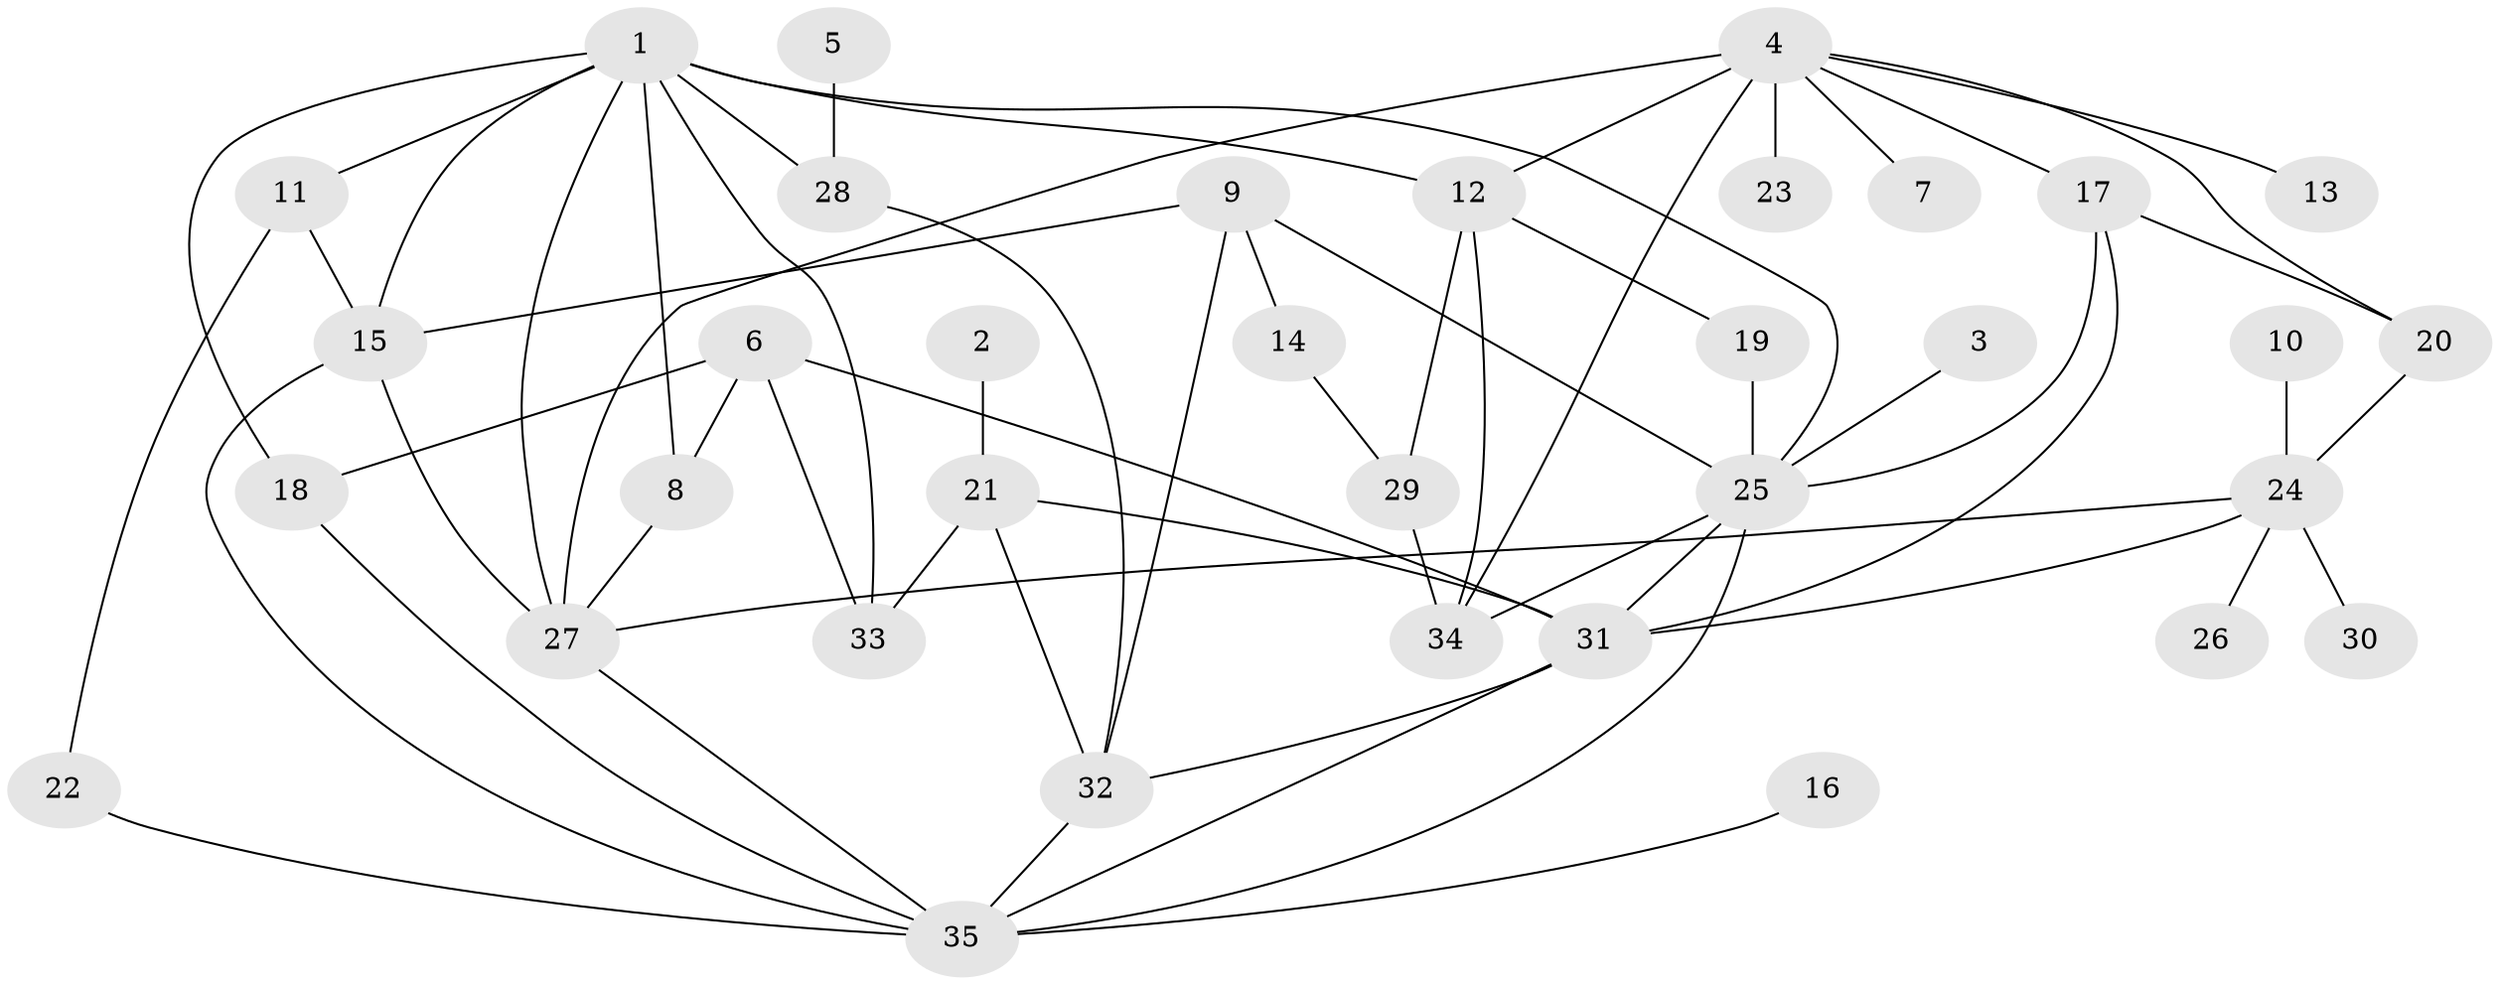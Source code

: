 // original degree distribution, {3: 0.21428571428571427, 4: 0.15714285714285714, 7: 0.02857142857142857, 1: 0.2, 2: 0.2857142857142857, 6: 0.04285714285714286, 5: 0.07142857142857142}
// Generated by graph-tools (version 1.1) at 2025/49/03/09/25 03:49:12]
// undirected, 35 vertices, 62 edges
graph export_dot {
graph [start="1"]
  node [color=gray90,style=filled];
  1;
  2;
  3;
  4;
  5;
  6;
  7;
  8;
  9;
  10;
  11;
  12;
  13;
  14;
  15;
  16;
  17;
  18;
  19;
  20;
  21;
  22;
  23;
  24;
  25;
  26;
  27;
  28;
  29;
  30;
  31;
  32;
  33;
  34;
  35;
  1 -- 8 [weight=1.0];
  1 -- 11 [weight=1.0];
  1 -- 12 [weight=1.0];
  1 -- 15 [weight=1.0];
  1 -- 18 [weight=1.0];
  1 -- 25 [weight=1.0];
  1 -- 27 [weight=1.0];
  1 -- 28 [weight=1.0];
  1 -- 33 [weight=1.0];
  2 -- 21 [weight=1.0];
  3 -- 25 [weight=1.0];
  4 -- 7 [weight=1.0];
  4 -- 12 [weight=1.0];
  4 -- 13 [weight=1.0];
  4 -- 17 [weight=1.0];
  4 -- 20 [weight=1.0];
  4 -- 23 [weight=1.0];
  4 -- 27 [weight=2.0];
  4 -- 34 [weight=1.0];
  5 -- 28 [weight=1.0];
  6 -- 8 [weight=1.0];
  6 -- 18 [weight=1.0];
  6 -- 31 [weight=1.0];
  6 -- 33 [weight=1.0];
  8 -- 27 [weight=1.0];
  9 -- 14 [weight=1.0];
  9 -- 15 [weight=1.0];
  9 -- 25 [weight=1.0];
  9 -- 32 [weight=1.0];
  10 -- 24 [weight=1.0];
  11 -- 15 [weight=1.0];
  11 -- 22 [weight=1.0];
  12 -- 19 [weight=1.0];
  12 -- 29 [weight=1.0];
  12 -- 34 [weight=1.0];
  14 -- 29 [weight=1.0];
  15 -- 27 [weight=1.0];
  15 -- 35 [weight=1.0];
  16 -- 35 [weight=1.0];
  17 -- 20 [weight=1.0];
  17 -- 25 [weight=1.0];
  17 -- 31 [weight=1.0];
  18 -- 35 [weight=1.0];
  19 -- 25 [weight=1.0];
  20 -- 24 [weight=1.0];
  21 -- 31 [weight=2.0];
  21 -- 32 [weight=1.0];
  21 -- 33 [weight=1.0];
  22 -- 35 [weight=1.0];
  24 -- 26 [weight=1.0];
  24 -- 27 [weight=1.0];
  24 -- 30 [weight=1.0];
  24 -- 31 [weight=2.0];
  25 -- 31 [weight=1.0];
  25 -- 34 [weight=1.0];
  25 -- 35 [weight=1.0];
  27 -- 35 [weight=1.0];
  28 -- 32 [weight=1.0];
  29 -- 34 [weight=1.0];
  31 -- 32 [weight=1.0];
  31 -- 35 [weight=1.0];
  32 -- 35 [weight=1.0];
}
